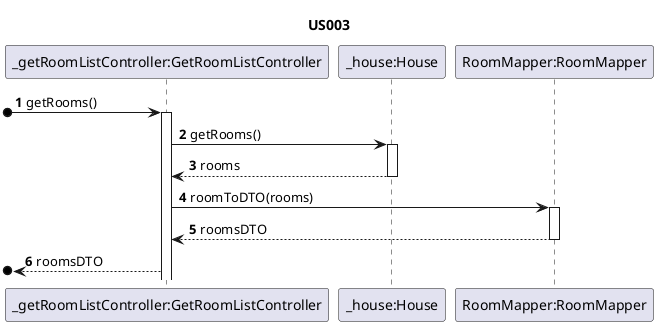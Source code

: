 @startuml
'https://plantuml.com/sequence-diagram

autonumber

title US003

/'
As an Administrator, I want to have a list of existing rooms, so that I can choose one to edit it.
'/

participant "_getRoomListController:GetRoomListController" as C
participant "_house:House" as H
participant "RoomMapper:RoomMapper" as M

[o-> C: getRooms()
activate C
C -> H: getRooms()
activate H
H-->C: rooms
deactivate H
C -> M: roomToDTO(rooms)
activate M

M-->C: roomsDTO
deactivate M
[o<--C: roomsDTO


@enduml